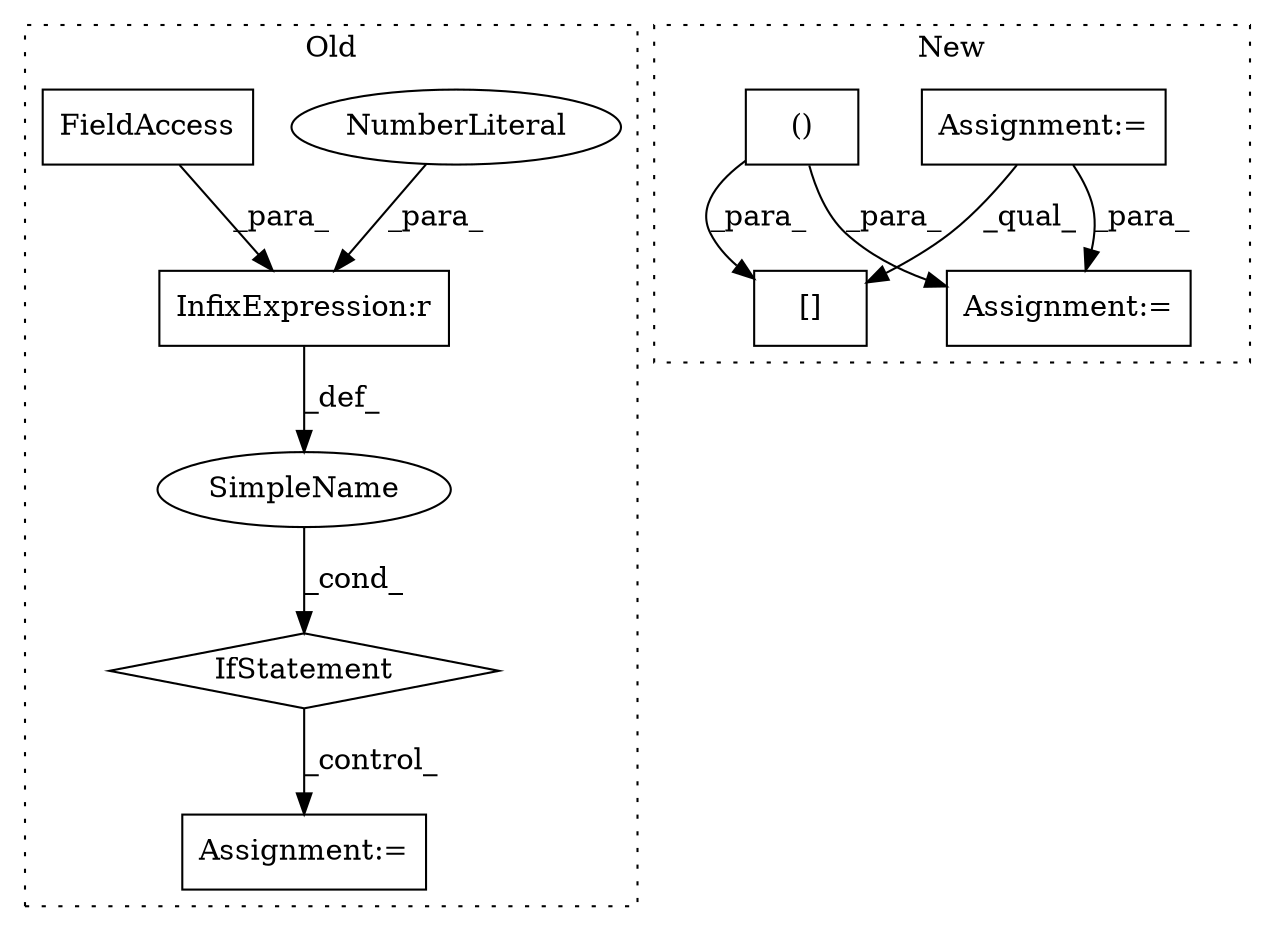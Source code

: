 digraph G {
subgraph cluster0 {
1 [label="IfStatement" a="25" s="778,796" l="4,2" shape="diamond"];
3 [label="Assignment:=" a="7" s="817" l="2" shape="box"];
4 [label="SimpleName" a="42" s="" l="" shape="ellipse"];
5 [label="InfixExpression:r" a="27" s="791" l="4" shape="box"];
6 [label="NumberLiteral" a="34" s="795" l="1" shape="ellipse"];
9 [label="FieldAccess" a="22" s="782" l="9" shape="box"];
label = "Old";
style="dotted";
}
subgraph cluster1 {
2 [label="[]" a="2" s="1992,2020" l="11,2" shape="box"];
7 [label="Assignment:=" a="7" s="673" l="1" shape="box"];
8 [label="Assignment:=" a="7" s="2349" l="1" shape="box"];
10 [label="()" a="106" s="2003" l="17" shape="box"];
label = "New";
style="dotted";
}
1 -> 3 [label="_control_"];
4 -> 1 [label="_cond_"];
5 -> 4 [label="_def_"];
6 -> 5 [label="_para_"];
7 -> 8 [label="_para_"];
7 -> 2 [label="_qual_"];
9 -> 5 [label="_para_"];
10 -> 2 [label="_para_"];
10 -> 8 [label="_para_"];
}